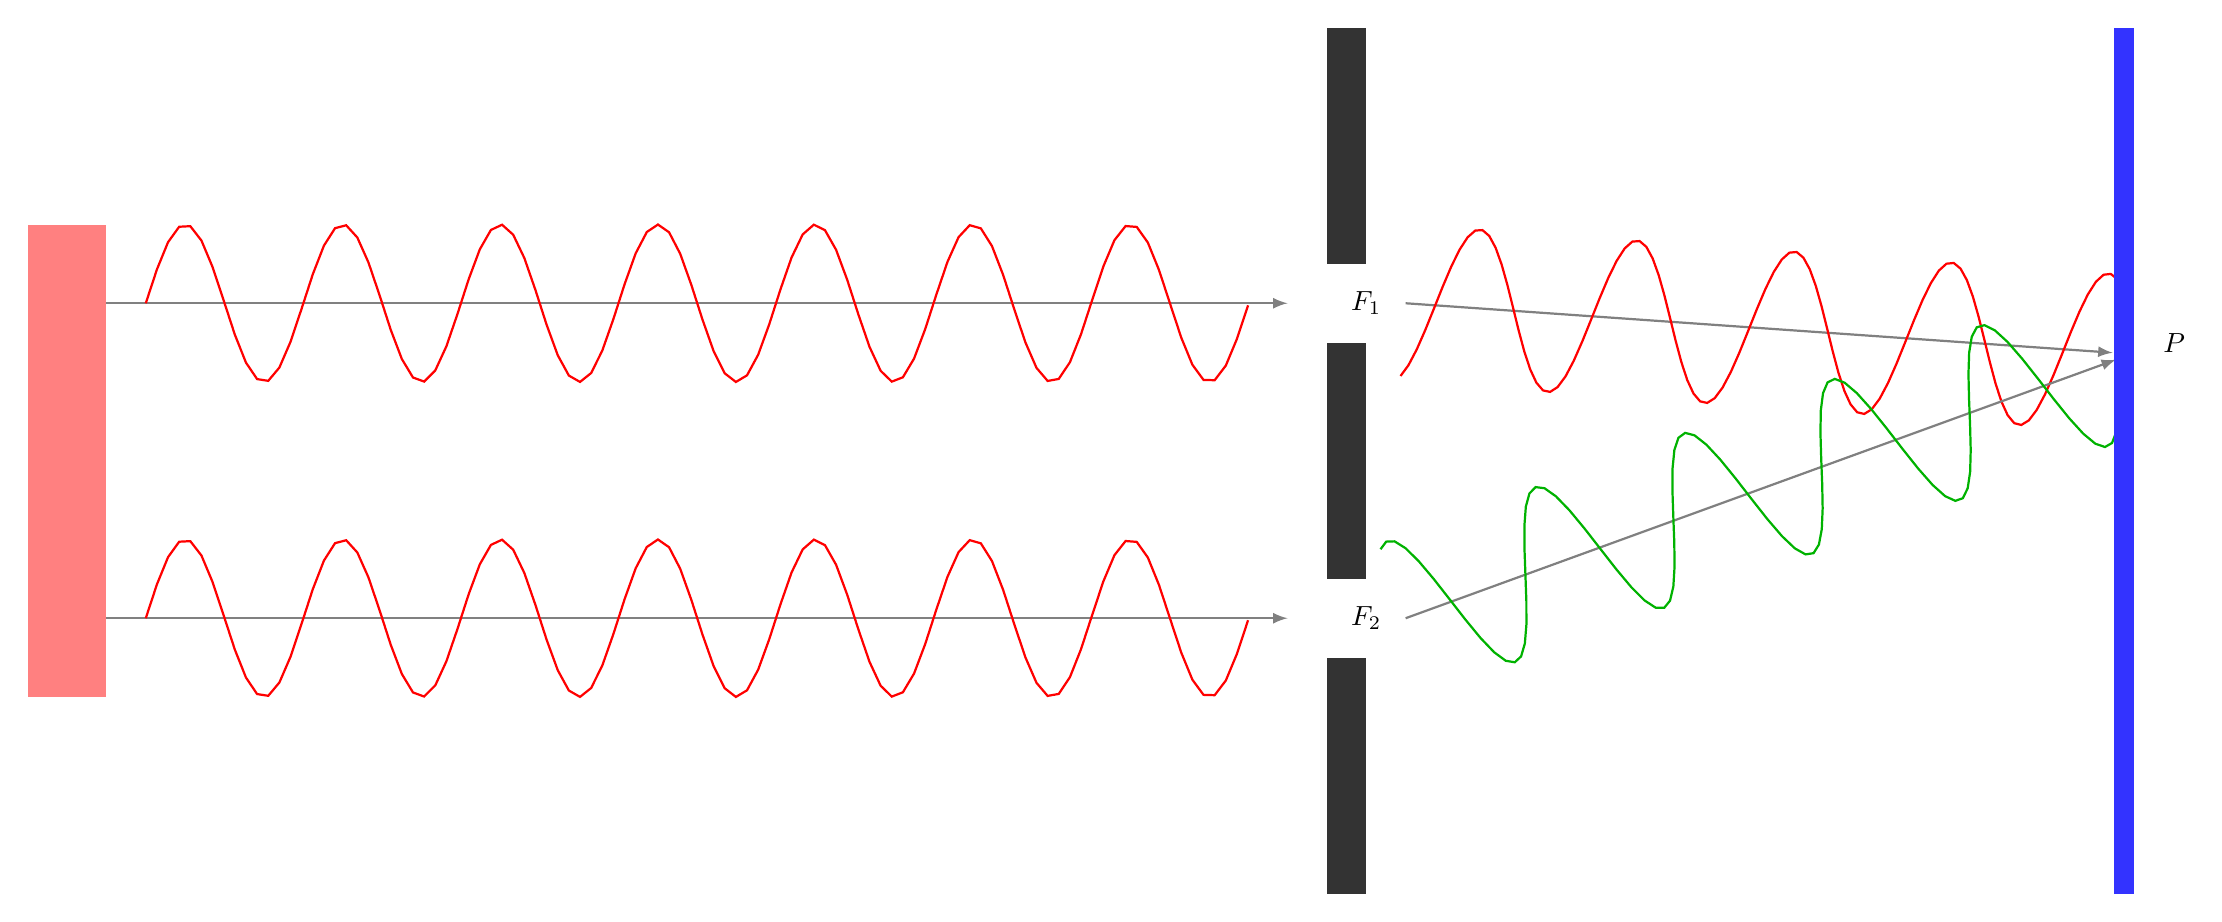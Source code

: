 ﻿\begin{tikzpicture}[scale=1]

   \def\myomega{3.14};
   \def\deltaphi{0.5*3.14};

   \fill[red!50] (-6.5,-3) rectangle ++(1,6);

\begin{scope}[xshift=-5cm,yshift=2cm]
    \draw[->,>=latex,thick, gray] (-0.5,0)--(14.5,0) ; 
   \def\fonction{ sin(\myomega*\x r) };
   \draw[thick, color=red,domain=0:14.0,samples=100,variable=\x] plot ( {\x} , {\fonction} );
\end{scope}

\begin{scope}[xshift=-5cm,yshift=-2cm]

    \draw[->,>=latex,thick, gray] (-0.5,0)--(14.5,0) ; 
   \def\fonction{ sin(\myomega*\x r) };
   \draw[thick, color=red,domain=0:14.0,samples=100,variable=\x] plot ( {\x} , {\fonction} );
\end{scope}


\fill[black!80] (10,-2.5) rectangle ++(0.5,-3);
\fill[black!80] (10,-1.5) rectangle ++(0.5,3);
\fill[black!80] (10,2.5) rectangle ++(0.5,3);

\begin{scope}[xshift=11cm,yshift=2cm,rotate=-4]
    \draw[->,>=latex,thick, gray] (0,0)--(9,0) ; 
   \def\fonction{ sin((\myomega*\x+5.1) r) };
   \draw[thick, color=red,domain=0:9.0,samples=100,variable=\x] plot ( {\x} , {\fonction} );
\end{scope}

\begin{scope}[xshift=11cm,yshift=-2cm,rotate=20]
    \draw[->,>=latex,thick, gray] (0,0)--(9.6,0) ; 
   \def\fonction{ sin((\myomega*\x +1.2) r) };
   \draw[thick, color=green!70!black,domain=0:10.0,samples=100,variable=\x] plot ( {\x} , {\fonction} );
\end{scope}


\fill[blue!80] (20,-5.5) rectangle ++(0.25,11);


 \node at (10.5,2) {$F_1$};
 \node at (10.5,-2) {$F_2$};    
 \node[right] at (20.5,1.5) {$P$};   

\end{tikzpicture}